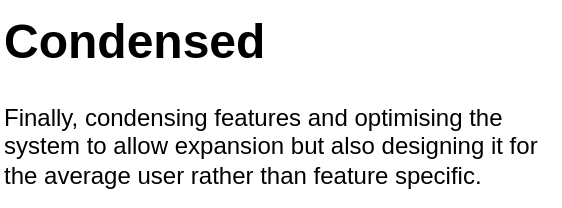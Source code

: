<mxfile version="26.0.4" pages="2">
  <diagram name="Project Scope" id="6ef_2Vwstoa_3FDqgM2N">
    <mxGraphModel dx="1434" dy="1004" grid="1" gridSize="10" guides="1" tooltips="1" connect="1" arrows="1" fold="1" page="1" pageScale="1" pageWidth="320" pageHeight="140" math="0" shadow="0">
      <root>
        <mxCell id="0" />
        <mxCell id="1" parent="0" />
        <mxCell id="lvOxmLhK2ll98FZpLf1e-1" value="&lt;h1 style=&quot;margin-top: 0px;&quot;&gt;Condensed&lt;/h1&gt;&lt;p&gt;Finally, condensing features and optimising the system to allow expansion but also designing it for the average user rather than feature specific.&lt;/p&gt;" style="text;html=1;whiteSpace=wrap;overflow=hidden;rounded=0;" parent="1" vertex="1">
          <mxGeometry x="20" y="20" width="280" height="100" as="geometry" />
        </mxCell>
      </root>
    </mxGraphModel>
  </diagram>
  <diagram id="gtsGb9Y6w7Mu2uTui1ts" name="Brainstorm">
    <mxGraphModel dx="896" dy="628" grid="1" gridSize="10" guides="1" tooltips="1" connect="1" arrows="1" fold="1" page="1" pageScale="1" pageWidth="2400" pageHeight="1800" math="0" shadow="0">
      <root>
        <mxCell id="0" />
        <mxCell id="1" parent="0" />
        <mxCell id="EotbAqpmobmUu4Tg_TUe-35" value="" style="rounded=1;whiteSpace=wrap;html=1;fillColor=#b0e3e6;strokeColor=#0e8088;" parent="1" vertex="1">
          <mxGeometry x="665" y="150" width="70" height="20" as="geometry" />
        </mxCell>
        <mxCell id="EotbAqpmobmUu4Tg_TUe-1" value="&lt;h1 style=&quot;margin-top: 0px;&quot;&gt;Visor Substructure&lt;/h1&gt;&lt;p&gt;No matter the version or type of synth/protogen, the visor substructure is the most important. All of them uses the same substructure system, the only real difference between them being the hardware position.&lt;/p&gt;" style="text;html=1;whiteSpace=wrap;overflow=hidden;rounded=0;" parent="1" vertex="1">
          <mxGeometry x="280" y="160" width="300" height="120" as="geometry" />
        </mxCell>
        <mxCell id="EotbAqpmobmUu4Tg_TUe-6" value="" style="endArrow=none;html=1;rounded=0;strokeColor=default;curved=1;movable=0;resizable=0;rotatable=0;deletable=0;editable=0;locked=1;connectable=0;" parent="1" edge="1">
          <mxGeometry width="50" height="50" relative="1" as="geometry">
            <mxPoint x="600" y="120" as="sourcePoint" />
            <mxPoint x="800" y="120" as="targetPoint" />
            <Array as="points">
              <mxPoint x="620" y="320" />
              <mxPoint x="700" y="400" />
              <mxPoint x="780" y="320" />
            </Array>
          </mxGeometry>
        </mxCell>
        <mxCell id="EotbAqpmobmUu4Tg_TUe-7" value="" style="endArrow=none;html=1;rounded=0;curved=1;movable=0;resizable=0;rotatable=0;deletable=0;editable=0;locked=1;connectable=0;" parent="1" edge="1">
          <mxGeometry width="50" height="50" relative="1" as="geometry">
            <mxPoint x="600" y="120" as="sourcePoint" />
            <mxPoint x="800" y="120" as="targetPoint" />
            <Array as="points">
              <mxPoint x="700" y="160" />
            </Array>
          </mxGeometry>
        </mxCell>
        <mxCell id="EotbAqpmobmUu4Tg_TUe-9" value="Features" style="swimlane;fontStyle=0;childLayout=stackLayout;horizontal=1;startSize=20;horizontalStack=0;resizeParent=1;resizeParentMax=0;resizeLast=0;collapsible=0;marginBottom=0;whiteSpace=wrap;html=1;fontFamily=Helvetica;fontSize=11;fontColor=default;labelBackgroundColor=default;rounded=1;" parent="1" vertex="1">
          <mxGeometry x="840" y="120" width="140" height="220" as="geometry" />
        </mxCell>
        <mxCell id="EotbAqpmobmUu4Tg_TUe-10" value="TOF Sensors" style="text;strokeColor=#6c8ebf;fillColor=#dae8fc;align=left;verticalAlign=middle;spacingLeft=4;spacingRight=4;overflow=hidden;points=[[0,0.5],[1,0.5]];portConstraint=eastwest;rotatable=0;whiteSpace=wrap;html=1;fontFamily=Helvetica;fontSize=11;labelBackgroundColor=none;" parent="EotbAqpmobmUu4Tg_TUe-9" vertex="1">
          <mxGeometry y="20" width="140" height="20" as="geometry" />
        </mxCell>
        <mxCell id="EotbAqpmobmUu4Tg_TUe-11" value="Displays" style="text;strokeColor=#d79b00;fillColor=#ffe6cc;align=left;verticalAlign=middle;spacingLeft=4;spacingRight=4;overflow=hidden;points=[[0,0.5],[1,0.5]];portConstraint=eastwest;rotatable=0;whiteSpace=wrap;html=1;fontFamily=Helvetica;fontSize=11;labelBackgroundColor=none;" parent="EotbAqpmobmUu4Tg_TUe-9" vertex="1">
          <mxGeometry y="40" width="140" height="20" as="geometry" />
        </mxCell>
        <mxCell id="EotbAqpmobmUu4Tg_TUe-24" value="Aux Displays" style="text;strokeColor=#b46504;fillColor=#fad7ac;align=left;verticalAlign=middle;spacingLeft=4;spacingRight=4;overflow=hidden;points=[[0,0.5],[1,0.5]];portConstraint=eastwest;rotatable=0;whiteSpace=wrap;html=1;fontFamily=Helvetica;fontSize=11;labelBackgroundColor=none;opacity=50;" parent="EotbAqpmobmUu4Tg_TUe-9" vertex="1">
          <mxGeometry y="60" width="140" height="20" as="geometry" />
        </mxCell>
        <mxCell id="EotbAqpmobmUu4Tg_TUe-12" value="HUD (Pos A or Pos B)" style="text;strokeColor=#82b366;fillColor=#d5e8d4;align=left;verticalAlign=middle;spacingLeft=4;spacingRight=4;overflow=hidden;points=[[0,0.5],[1,0.5]];portConstraint=eastwest;rotatable=0;whiteSpace=wrap;html=1;fontFamily=Helvetica;fontSize=11;labelBackgroundColor=none;" parent="EotbAqpmobmUu4Tg_TUe-9" vertex="1">
          <mxGeometry y="80" width="140" height="20" as="geometry" />
        </mxCell>
        <mxCell id="EotbAqpmobmUu4Tg_TUe-21" value="External Edge Lighting" style="text;strokeColor=#9673a6;fillColor=#e1d5e7;align=left;verticalAlign=middle;spacingLeft=4;spacingRight=4;overflow=hidden;points=[[0,0.5],[1,0.5]];portConstraint=eastwest;rotatable=0;whiteSpace=wrap;html=1;fontFamily=Helvetica;fontSize=11;labelBackgroundColor=none;" parent="EotbAqpmobmUu4Tg_TUe-9" vertex="1">
          <mxGeometry y="100" width="140" height="20" as="geometry" />
        </mxCell>
        <mxCell id="EotbAqpmobmUu4Tg_TUe-15" value="USBC (Debug &amp;amp; PWR)" style="text;strokeColor=#d6b656;fillColor=#fff2cc;align=left;verticalAlign=middle;spacingLeft=4;spacingRight=4;overflow=hidden;points=[[0,0.5],[1,0.5]];portConstraint=eastwest;rotatable=0;whiteSpace=wrap;html=1;fontFamily=Helvetica;fontSize=11;labelBackgroundColor=none;" parent="EotbAqpmobmUu4Tg_TUe-9" vertex="1">
          <mxGeometry y="120" width="140" height="20" as="geometry" />
        </mxCell>
        <mxCell id="EotbAqpmobmUu4Tg_TUe-16" value="Hotswap Pogo Pins" style="text;strokeColor=#b85450;fillColor=#f8cecc;align=left;verticalAlign=middle;spacingLeft=4;spacingRight=4;overflow=hidden;points=[[0,0.5],[1,0.5]];portConstraint=eastwest;rotatable=0;whiteSpace=wrap;html=1;fontFamily=Helvetica;fontSize=11;labelBackgroundColor=none;" parent="EotbAqpmobmUu4Tg_TUe-9" vertex="1">
          <mxGeometry y="140" width="140" height="20" as="geometry" />
        </mxCell>
        <mxCell id="EotbAqpmobmUu4Tg_TUe-22" value="Power Distrobution" style="text;strokeColor=#0e8088;fillColor=#b0e3e6;align=left;verticalAlign=middle;spacingLeft=4;spacingRight=4;overflow=hidden;points=[[0,0.5],[1,0.5]];portConstraint=eastwest;rotatable=0;whiteSpace=wrap;html=1;fontFamily=Helvetica;fontSize=11;labelBackgroundColor=none;" parent="EotbAqpmobmUu4Tg_TUe-9" vertex="1">
          <mxGeometry y="160" width="140" height="20" as="geometry" />
        </mxCell>
        <mxCell id="EotbAqpmobmUu4Tg_TUe-25" value="GPU &amp;amp; Display Driver" style="text;strokeColor=#10739e;fillColor=#b1ddf0;align=left;verticalAlign=middle;spacingLeft=4;spacingRight=4;overflow=hidden;points=[[0,0.5],[1,0.5]];portConstraint=eastwest;rotatable=0;whiteSpace=wrap;html=1;fontFamily=Helvetica;fontSize=11;labelBackgroundColor=none;" parent="EotbAqpmobmUu4Tg_TUe-9" vertex="1">
          <mxGeometry y="180" width="140" height="20" as="geometry" />
        </mxCell>
        <mxCell id="EotbAqpmobmUu4Tg_TUe-23" value="Snoot Port" style="text;strokeColor=#23445d;fillColor=#bac8d3;align=left;verticalAlign=middle;spacingLeft=4;spacingRight=4;overflow=hidden;points=[[0,0.5],[1,0.5]];portConstraint=eastwest;rotatable=0;whiteSpace=wrap;html=1;fontFamily=Helvetica;fontSize=11;labelBackgroundColor=none;" parent="EotbAqpmobmUu4Tg_TUe-9" vertex="1">
          <mxGeometry y="200" width="140" height="20" as="geometry" />
        </mxCell>
        <mxCell id="EotbAqpmobmUu4Tg_TUe-13" value="&amp;gt;" style="ellipse;whiteSpace=wrap;html=1;aspect=fixed;fillColor=#dae8fc;strokeColor=#6c8ebf;" parent="1" vertex="1">
          <mxGeometry x="770" y="170" width="20" height="20" as="geometry" />
        </mxCell>
        <mxCell id="EotbAqpmobmUu4Tg_TUe-14" value="&amp;lt;" style="ellipse;whiteSpace=wrap;html=1;aspect=fixed;fillColor=#dae8fc;strokeColor=#6c8ebf;" parent="1" vertex="1">
          <mxGeometry x="610" y="170" width="20" height="20" as="geometry" />
        </mxCell>
        <mxCell id="EotbAqpmobmUu4Tg_TUe-28" value="" style="rounded=0;whiteSpace=wrap;html=1;rotation=-15;fillColor=#ffe6cc;strokeColor=#d79b00;" parent="1" vertex="1">
          <mxGeometry x="640" y="200" width="10" height="150" as="geometry" />
        </mxCell>
        <mxCell id="EotbAqpmobmUu4Tg_TUe-29" value="" style="rounded=0;whiteSpace=wrap;html=1;rotation=15;fillColor=#ffe6cc;strokeColor=#d79b00;" parent="1" vertex="1">
          <mxGeometry x="750" y="200" width="10" height="150" as="geometry" />
        </mxCell>
        <mxCell id="EotbAqpmobmUu4Tg_TUe-30" value="A" style="rounded=1;whiteSpace=wrap;html=1;fillColor=#d5e8d4;strokeColor=#82b366;" parent="1" vertex="1">
          <mxGeometry x="680" y="320" width="40" height="20" as="geometry" />
        </mxCell>
        <mxCell id="EotbAqpmobmUu4Tg_TUe-31" value="" style="endArrow=none;html=1;rounded=0;curved=1;fillColor=#e1d5e7;strokeColor=#9673a6;movable=0;resizable=0;rotatable=0;deletable=0;editable=0;locked=1;connectable=0;" parent="1" edge="1">
          <mxGeometry width="50" height="50" relative="1" as="geometry">
            <mxPoint x="610" y="130" as="sourcePoint" />
            <mxPoint x="790" y="130" as="targetPoint" />
            <Array as="points">
              <mxPoint x="700" y="160" />
            </Array>
          </mxGeometry>
        </mxCell>
        <mxCell id="EotbAqpmobmUu4Tg_TUe-32" value="" style="endArrow=none;html=1;rounded=0;curved=1;fillColor=#e1d5e7;strokeColor=#9673a6;movable=0;resizable=0;rotatable=0;deletable=0;editable=0;locked=1;connectable=0;" parent="1" edge="1">
          <mxGeometry width="50" height="50" relative="1" as="geometry">
            <mxPoint x="610" y="130" as="sourcePoint" />
            <mxPoint x="790" y="130" as="targetPoint" />
            <Array as="points">
              <mxPoint x="630" y="320" />
              <mxPoint x="700" y="390" />
              <mxPoint x="770" y="320" />
            </Array>
          </mxGeometry>
        </mxCell>
        <mxCell id="EotbAqpmobmUu4Tg_TUe-33" value="" style="rounded=1;whiteSpace=wrap;html=1;fillColor=#fff2cc;strokeColor=#d6b656;" parent="1" vertex="1">
          <mxGeometry x="690" y="140" width="20" height="10" as="geometry" />
        </mxCell>
        <mxCell id="EotbAqpmobmUu4Tg_TUe-34" value="" style="rounded=1;whiteSpace=wrap;html=1;rotation=0;fillColor=#f8cecc;strokeColor=#b85450;" parent="1" vertex="1">
          <mxGeometry x="675" y="150" width="50" height="10" as="geometry" />
        </mxCell>
        <mxCell id="EotbAqpmobmUu4Tg_TUe-38" value="B" style="rounded=1;whiteSpace=wrap;html=1;fillColor=#d5e8d4;strokeColor=#82b366;" parent="1" vertex="1">
          <mxGeometry x="620" y="145" width="40" height="20" as="geometry" />
        </mxCell>
        <mxCell id="EotbAqpmobmUu4Tg_TUe-39" value="B" style="rounded=1;whiteSpace=wrap;html=1;fillColor=#d5e8d4;strokeColor=#82b366;" parent="1" vertex="1">
          <mxGeometry x="740" y="145" width="40" height="20" as="geometry" />
        </mxCell>
        <mxCell id="EotbAqpmobmUu4Tg_TUe-40" value="" style="rounded=0;whiteSpace=wrap;html=1;rotation=30;fillColor=#fad7ac;strokeColor=#b46504;opacity=50;" parent="1" vertex="1">
          <mxGeometry x="670" y="350" width="30" height="10" as="geometry" />
        </mxCell>
        <mxCell id="EotbAqpmobmUu4Tg_TUe-43" value="" style="rounded=0;whiteSpace=wrap;html=1;rotation=-30;fillColor=#fad7ac;strokeColor=#b46504;opacity=50;" parent="1" vertex="1">
          <mxGeometry x="700" y="350" width="30" height="10" as="geometry" />
        </mxCell>
        <mxCell id="EotbAqpmobmUu4Tg_TUe-45" value="" style="shape=trapezoid;perimeter=trapezoidPerimeter;whiteSpace=wrap;html=1;fixedSize=1;direction=west;size=35;fillColor=#fad7ac;strokeColor=#b46504;opacity=50;" parent="1" vertex="1">
          <mxGeometry x="635" y="200" width="130" height="120" as="geometry" />
        </mxCell>
        <mxCell id="EotbAqpmobmUu4Tg_TUe-36" value="" style="rounded=1;whiteSpace=wrap;html=1;fillColor=#b1ddf0;strokeColor=#10739e;" parent="1" vertex="1">
          <mxGeometry x="675" y="160" width="50" height="20" as="geometry" />
        </mxCell>
        <mxCell id="EotbAqpmobmUu4Tg_TUe-46" value="" style="rounded=1;whiteSpace=wrap;html=1;fillColor=#bac8d3;strokeColor=#23445d;" parent="1" vertex="1">
          <mxGeometry x="690" y="370" width="20" height="10" as="geometry" />
        </mxCell>
        <mxCell id="TECZ3EL15KRZyVrbaG4k-1" style="edgeStyle=orthogonalEdgeStyle;rounded=0;orthogonalLoop=1;jettySize=auto;html=1;exitX=1;exitY=0.5;exitDx=0;exitDy=0;entryX=0;entryY=0.5;entryDx=0;entryDy=0;" edge="1" parent="1" source="EotbAqpmobmUu4Tg_TUe-53" target="EotbAqpmobmUu4Tg_TUe-60">
          <mxGeometry relative="1" as="geometry" />
        </mxCell>
        <mxCell id="TECZ3EL15KRZyVrbaG4k-7" style="edgeStyle=orthogonalEdgeStyle;rounded=0;orthogonalLoop=1;jettySize=auto;html=1;exitX=0.5;exitY=0;exitDx=0;exitDy=0;entryX=0.5;entryY=1;entryDx=0;entryDy=0;" edge="1" parent="1" source="EotbAqpmobmUu4Tg_TUe-53" target="TECZ3EL15KRZyVrbaG4k-6">
          <mxGeometry relative="1" as="geometry" />
        </mxCell>
        <mxCell id="EotbAqpmobmUu4Tg_TUe-53" value="Wroom32 S3&lt;div&gt;Wireless&lt;/div&gt;" style="rounded=1;whiteSpace=wrap;html=1;" parent="1" vertex="1">
          <mxGeometry x="520" y="480" width="80" height="40" as="geometry" />
        </mxCell>
        <mxCell id="EotbAqpmobmUu4Tg_TUe-55" style="edgeStyle=orthogonalEdgeStyle;rounded=0;orthogonalLoop=1;jettySize=auto;html=1;exitX=0.5;exitY=0;exitDx=0;exitDy=0;entryX=0.5;entryY=1;entryDx=0;entryDy=0;" parent="1" source="EotbAqpmobmUu4Tg_TUe-54" target="EotbAqpmobmUu4Tg_TUe-53" edge="1">
          <mxGeometry relative="1" as="geometry" />
        </mxCell>
        <mxCell id="EotbAqpmobmUu4Tg_TUe-54" value="Sensors" style="rounded=1;whiteSpace=wrap;html=1;" parent="1" vertex="1">
          <mxGeometry x="520" y="540" width="80" height="40" as="geometry" />
        </mxCell>
        <mxCell id="EotbAqpmobmUu4Tg_TUe-57" style="edgeStyle=orthogonalEdgeStyle;rounded=0;orthogonalLoop=1;jettySize=auto;html=1;exitX=1;exitY=0.5;exitDx=0;exitDy=0;entryX=0;entryY=0.25;entryDx=0;entryDy=0;" parent="1" source="EotbAqpmobmUu4Tg_TUe-56" target="EotbAqpmobmUu4Tg_TUe-53" edge="1">
          <mxGeometry relative="1" as="geometry" />
        </mxCell>
        <mxCell id="EotbAqpmobmUu4Tg_TUe-56" value="USBC" style="rounded=1;whiteSpace=wrap;html=1;" parent="1" vertex="1">
          <mxGeometry x="400" y="450" width="80" height="40" as="geometry" />
        </mxCell>
        <mxCell id="EotbAqpmobmUu4Tg_TUe-59" style="edgeStyle=orthogonalEdgeStyle;rounded=0;orthogonalLoop=1;jettySize=auto;html=1;exitX=1;exitY=0.5;exitDx=0;exitDy=0;entryX=0;entryY=0.75;entryDx=0;entryDy=0;" parent="1" source="EotbAqpmobmUu4Tg_TUe-58" target="EotbAqpmobmUu4Tg_TUe-53" edge="1">
          <mxGeometry relative="1" as="geometry" />
        </mxCell>
        <mxCell id="EotbAqpmobmUu4Tg_TUe-58" value="Pogo Pins" style="rounded=1;whiteSpace=wrap;html=1;" parent="1" vertex="1">
          <mxGeometry x="400" y="510" width="80" height="40" as="geometry" />
        </mxCell>
        <mxCell id="TECZ3EL15KRZyVrbaG4k-4" style="edgeStyle=orthogonalEdgeStyle;rounded=0;orthogonalLoop=1;jettySize=auto;html=1;exitX=1;exitY=0.25;exitDx=0;exitDy=0;entryX=0;entryY=0.5;entryDx=0;entryDy=0;" edge="1" parent="1" source="EotbAqpmobmUu4Tg_TUe-60" target="TECZ3EL15KRZyVrbaG4k-2">
          <mxGeometry relative="1" as="geometry" />
        </mxCell>
        <mxCell id="TECZ3EL15KRZyVrbaG4k-5" style="edgeStyle=orthogonalEdgeStyle;rounded=0;orthogonalLoop=1;jettySize=auto;html=1;exitX=1;exitY=0.75;exitDx=0;exitDy=0;entryX=0;entryY=0.5;entryDx=0;entryDy=0;" edge="1" parent="1" source="EotbAqpmobmUu4Tg_TUe-60" target="TECZ3EL15KRZyVrbaG4k-3">
          <mxGeometry relative="1" as="geometry" />
        </mxCell>
        <mxCell id="EotbAqpmobmUu4Tg_TUe-60" value="Display&lt;div&gt;Driver&lt;/div&gt;" style="rounded=1;whiteSpace=wrap;html=1;" parent="1" vertex="1">
          <mxGeometry x="640" y="480" width="80" height="40" as="geometry" />
        </mxCell>
        <mxCell id="TECZ3EL15KRZyVrbaG4k-2" value="Display" style="rounded=1;whiteSpace=wrap;html=1;" vertex="1" parent="1">
          <mxGeometry x="760" y="450" width="80" height="40" as="geometry" />
        </mxCell>
        <mxCell id="TECZ3EL15KRZyVrbaG4k-3" value="Display" style="rounded=1;whiteSpace=wrap;html=1;" vertex="1" parent="1">
          <mxGeometry x="760" y="510" width="80" height="40" as="geometry" />
        </mxCell>
        <mxCell id="TECZ3EL15KRZyVrbaG4k-6" value="Snoot Port" style="rounded=1;whiteSpace=wrap;html=1;" vertex="1" parent="1">
          <mxGeometry x="520" y="420" width="80" height="40" as="geometry" />
        </mxCell>
      </root>
    </mxGraphModel>
  </diagram>
</mxfile>
